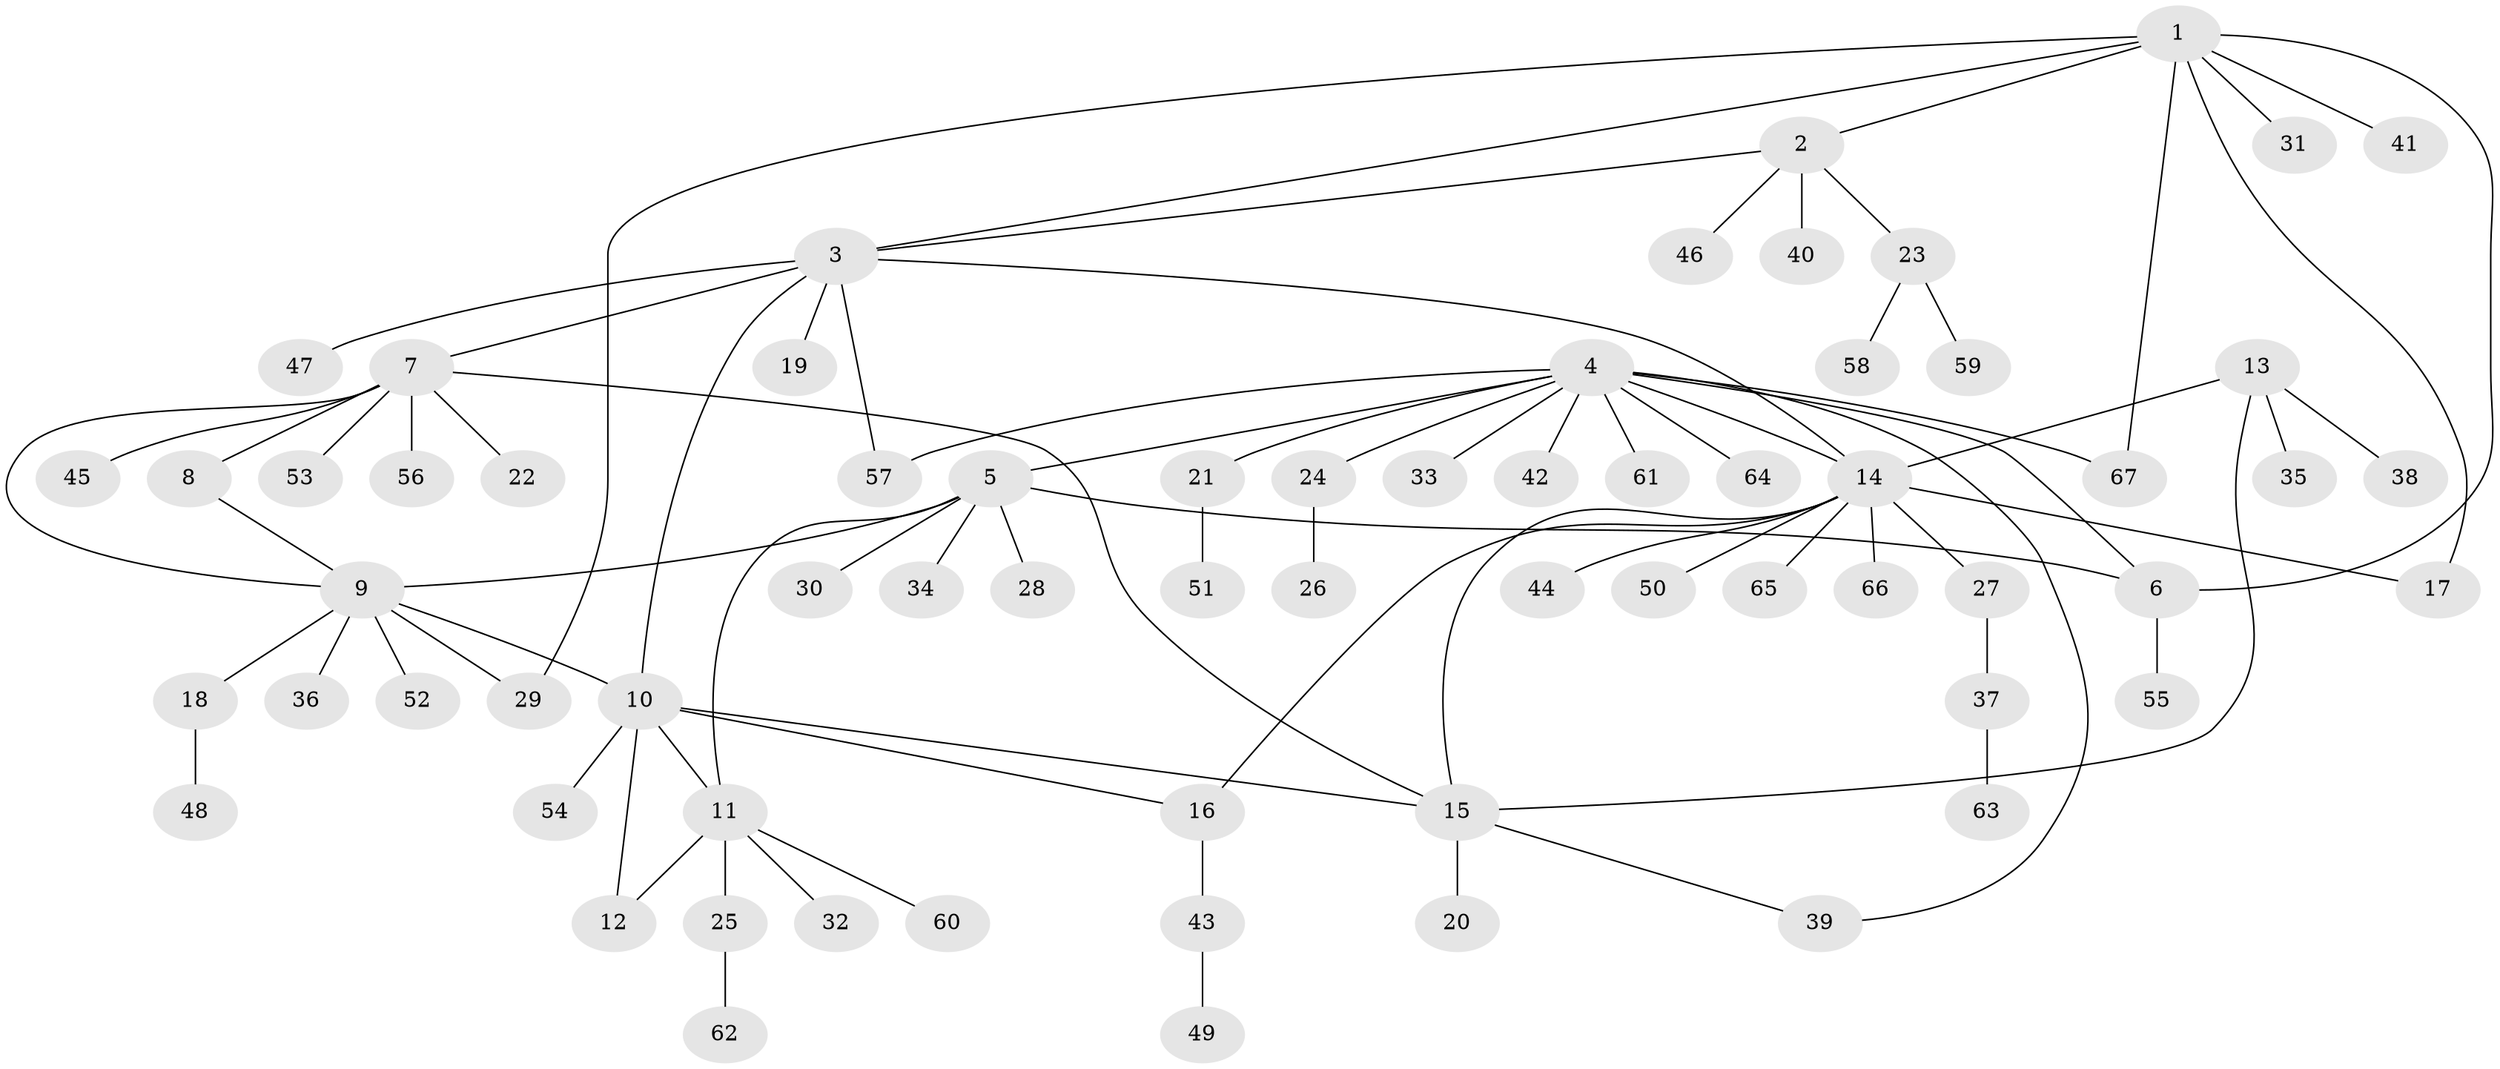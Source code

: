 // coarse degree distribution, {10: 0.061224489795918366, 6: 0.08163265306122448, 11: 0.02040816326530612, 3: 0.061224489795918366, 7: 0.02040816326530612, 1: 0.6326530612244898, 2: 0.12244897959183673}
// Generated by graph-tools (version 1.1) at 2025/52/02/27/25 19:52:18]
// undirected, 67 vertices, 83 edges
graph export_dot {
graph [start="1"]
  node [color=gray90,style=filled];
  1;
  2;
  3;
  4;
  5;
  6;
  7;
  8;
  9;
  10;
  11;
  12;
  13;
  14;
  15;
  16;
  17;
  18;
  19;
  20;
  21;
  22;
  23;
  24;
  25;
  26;
  27;
  28;
  29;
  30;
  31;
  32;
  33;
  34;
  35;
  36;
  37;
  38;
  39;
  40;
  41;
  42;
  43;
  44;
  45;
  46;
  47;
  48;
  49;
  50;
  51;
  52;
  53;
  54;
  55;
  56;
  57;
  58;
  59;
  60;
  61;
  62;
  63;
  64;
  65;
  66;
  67;
  1 -- 2;
  1 -- 3;
  1 -- 6;
  1 -- 17;
  1 -- 29;
  1 -- 31;
  1 -- 41;
  1 -- 67;
  2 -- 3;
  2 -- 23;
  2 -- 40;
  2 -- 46;
  3 -- 7;
  3 -- 10;
  3 -- 14;
  3 -- 19;
  3 -- 47;
  3 -- 57;
  4 -- 5;
  4 -- 6;
  4 -- 14;
  4 -- 21;
  4 -- 24;
  4 -- 33;
  4 -- 39;
  4 -- 42;
  4 -- 57;
  4 -- 61;
  4 -- 64;
  4 -- 67;
  5 -- 6;
  5 -- 9;
  5 -- 11;
  5 -- 28;
  5 -- 30;
  5 -- 34;
  6 -- 55;
  7 -- 8;
  7 -- 9;
  7 -- 15;
  7 -- 22;
  7 -- 45;
  7 -- 53;
  7 -- 56;
  8 -- 9;
  9 -- 10;
  9 -- 18;
  9 -- 29;
  9 -- 36;
  9 -- 52;
  10 -- 11;
  10 -- 12;
  10 -- 15;
  10 -- 16;
  10 -- 54;
  11 -- 12;
  11 -- 25;
  11 -- 32;
  11 -- 60;
  13 -- 14;
  13 -- 15;
  13 -- 35;
  13 -- 38;
  14 -- 15;
  14 -- 16;
  14 -- 17;
  14 -- 27;
  14 -- 44;
  14 -- 50;
  14 -- 65;
  14 -- 66;
  15 -- 20;
  15 -- 39;
  16 -- 43;
  18 -- 48;
  21 -- 51;
  23 -- 58;
  23 -- 59;
  24 -- 26;
  25 -- 62;
  27 -- 37;
  37 -- 63;
  43 -- 49;
}
